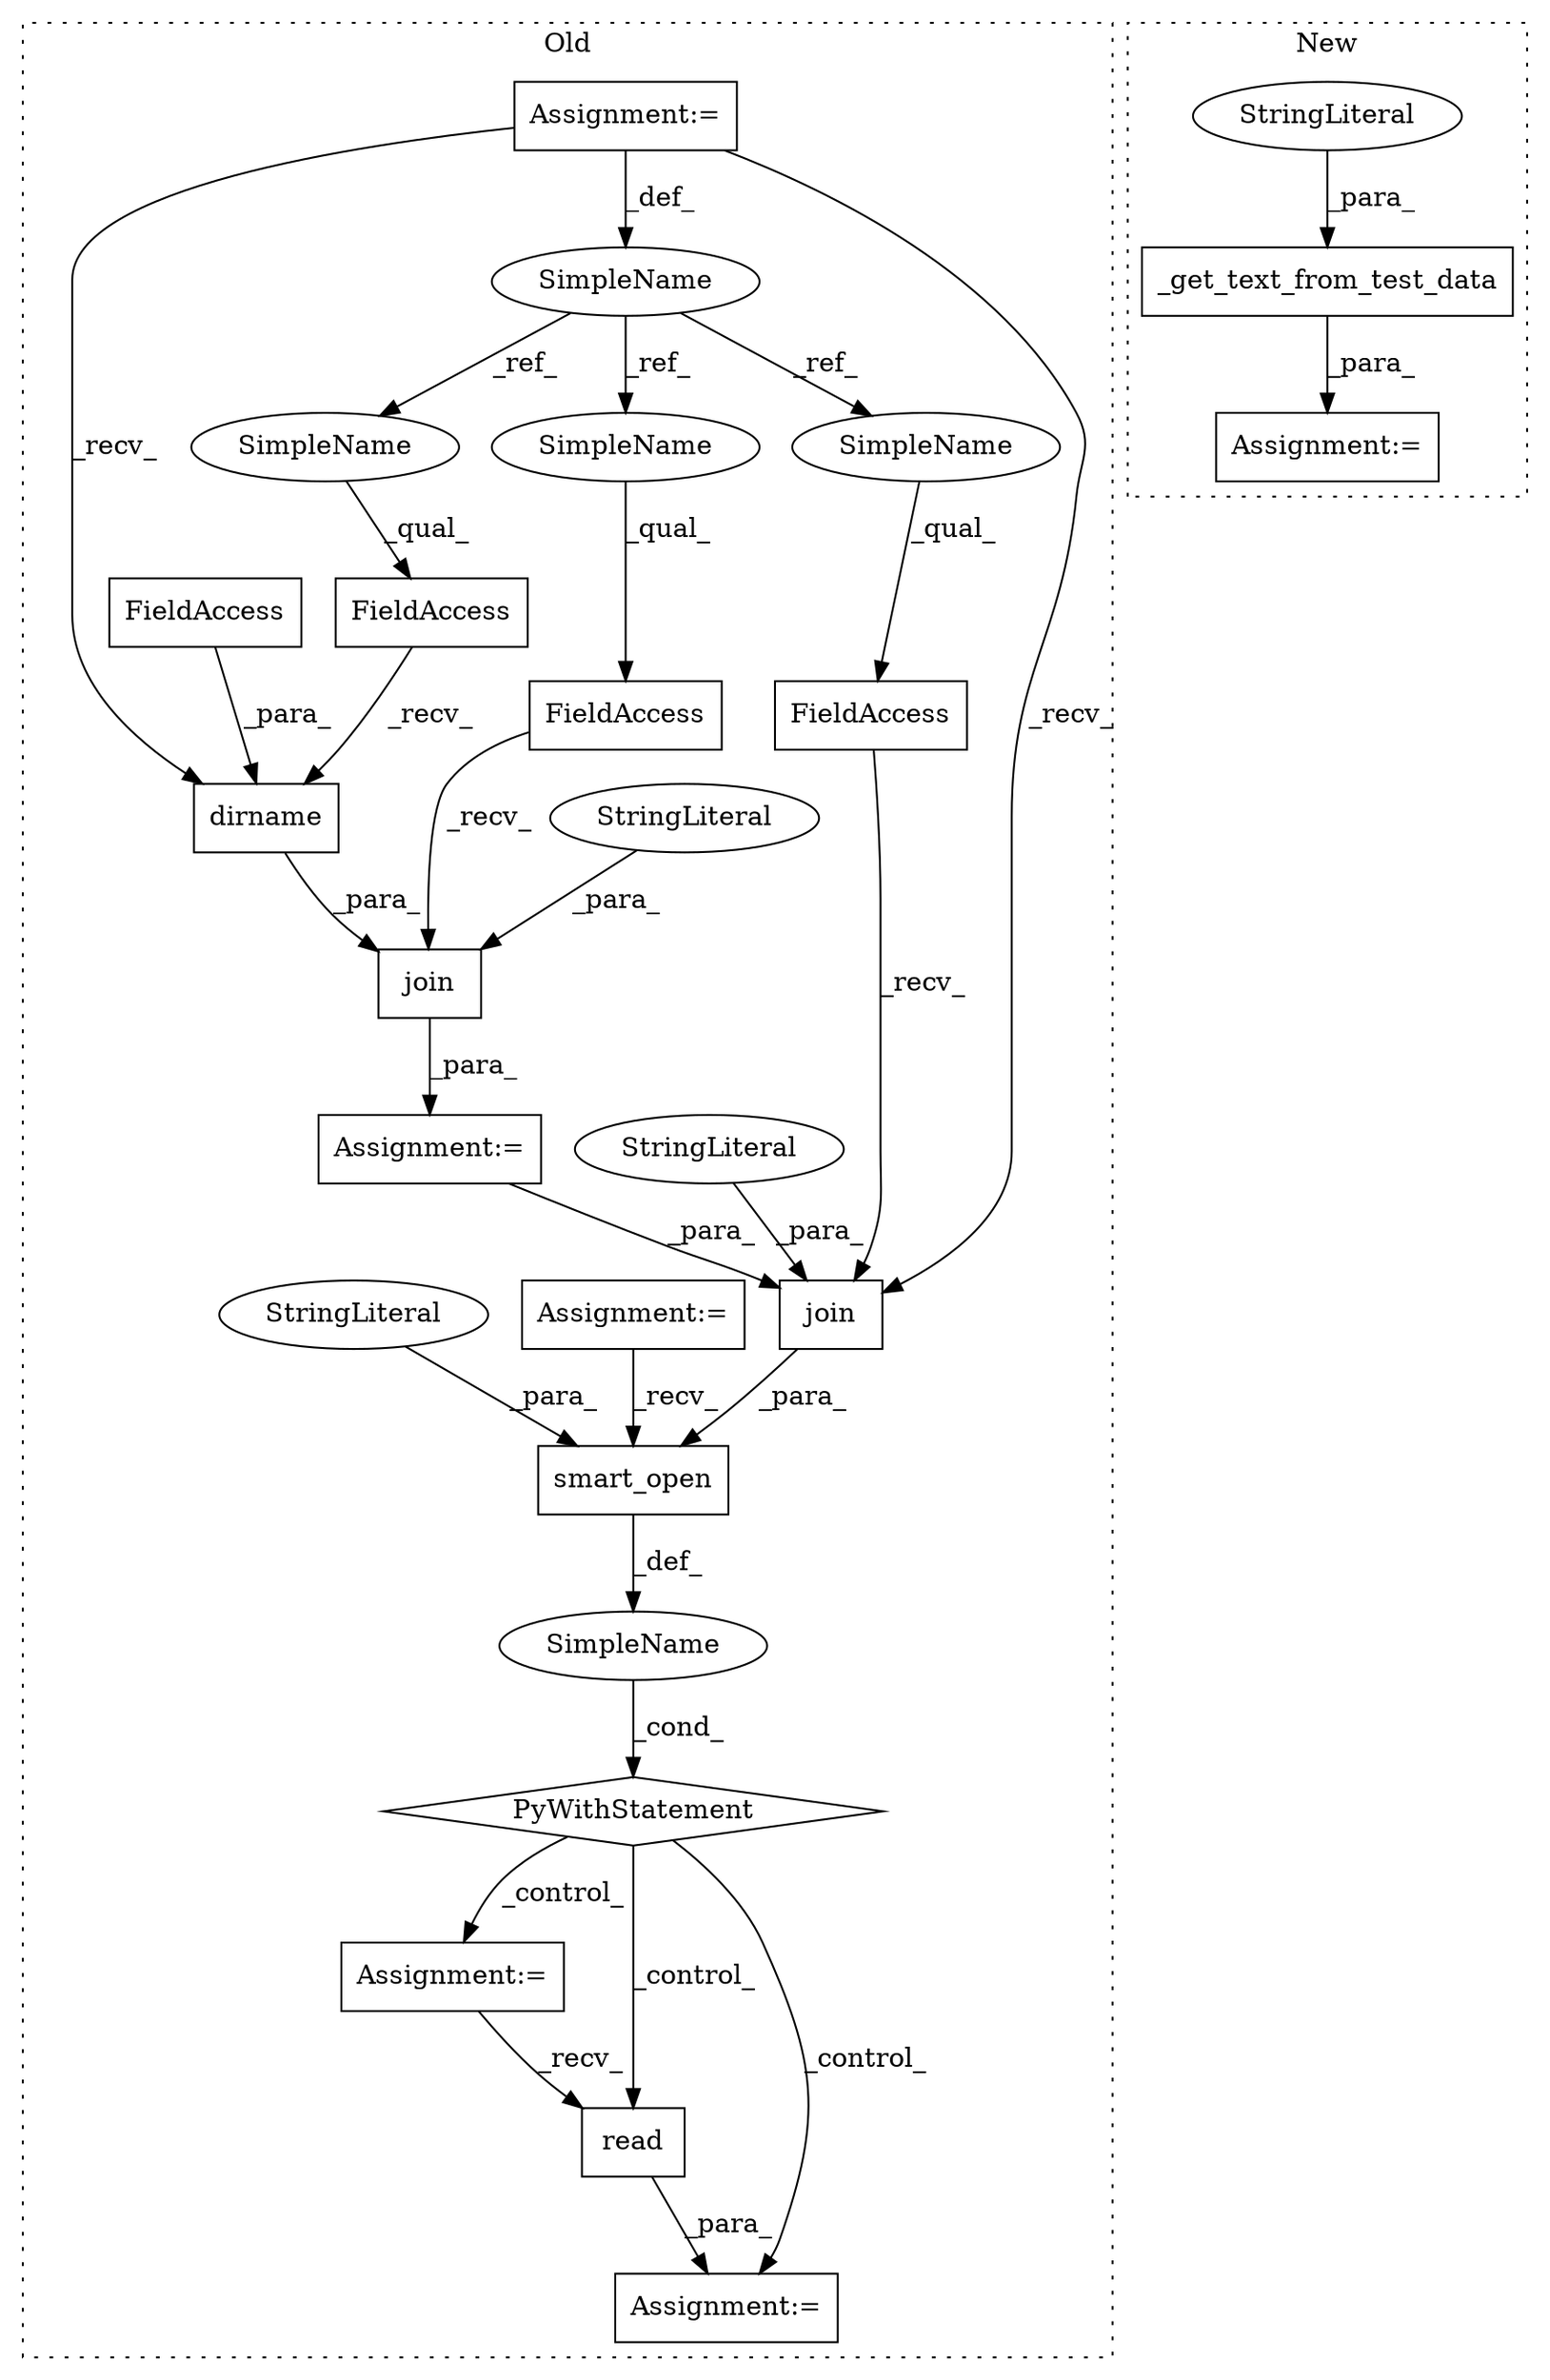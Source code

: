digraph G {
subgraph cluster0 {
1 [label="PyWithStatement" a="104" s="1862,1942" l="10,2" shape="diamond"];
3 [label="SimpleName" a="42" s="" l="" shape="ellipse"];
4 [label="read" a="32" s="1975" l="6" shape="box"];
5 [label="smart_open" a="32" s="1878,1941" l="11,1" shape="box"];
6 [label="join" a="32" s="1287,1329" l="5,1" shape="box"];
7 [label="FieldAccess" a="22" s="1279" l="7" shape="box"];
8 [label="SimpleName" a="42" s="1025" l="2" shape="ellipse"];
9 [label="FieldAccess" a="22" s="1889" l="7" shape="box"];
10 [label="FieldAccess" a="22" s="1292" l="7" shape="box"];
11 [label="join" a="32" s="1897,1936" l="5,1" shape="box"];
13 [label="Assignment:=" a="7" s="1956" l="1" shape="box"];
14 [label="Assignment:=" a="7" s="1025" l="2" shape="box"];
15 [label="Assignment:=" a="7" s="1972" l="1" shape="box"];
16 [label="Assignment:=" a="7" s="1278" l="1" shape="box"];
18 [label="StringLiteral" a="45" s="1911" l="25" shape="ellipse"];
19 [label="StringLiteral" a="45" s="1318" l="11" shape="ellipse"];
20 [label="dirname" a="32" s="1300,1316" l="8,1" shape="box"];
21 [label="FieldAccess" a="22" s="1308" l="8" shape="box"];
22 [label="Assignment:=" a="7" s="1227" l="5" shape="box"];
23 [label="StringLiteral" a="45" s="1938" l="3" shape="ellipse"];
24 [label="SimpleName" a="42" s="1889" l="2" shape="ellipse"];
25 [label="SimpleName" a="42" s="1292" l="2" shape="ellipse"];
26 [label="SimpleName" a="42" s="1279" l="2" shape="ellipse"];
label = "Old";
style="dotted";
}
subgraph cluster1 {
2 [label="_get_text_from_test_data" a="32" s="1280,1325" l="25,1" shape="box"];
12 [label="Assignment:=" a="7" s="1274" l="1" shape="box"];
17 [label="StringLiteral" a="45" s="1305" l="20" shape="ellipse"];
label = "New";
style="dotted";
}
1 -> 15 [label="_control_"];
1 -> 4 [label="_control_"];
1 -> 13 [label="_control_"];
2 -> 12 [label="_para_"];
3 -> 1 [label="_cond_"];
4 -> 15 [label="_para_"];
5 -> 3 [label="_def_"];
6 -> 16 [label="_para_"];
7 -> 6 [label="_recv_"];
8 -> 26 [label="_ref_"];
8 -> 24 [label="_ref_"];
8 -> 25 [label="_ref_"];
9 -> 11 [label="_recv_"];
10 -> 20 [label="_recv_"];
11 -> 5 [label="_para_"];
13 -> 4 [label="_recv_"];
14 -> 20 [label="_recv_"];
14 -> 11 [label="_recv_"];
14 -> 8 [label="_def_"];
16 -> 11 [label="_para_"];
17 -> 2 [label="_para_"];
18 -> 11 [label="_para_"];
19 -> 6 [label="_para_"];
20 -> 6 [label="_para_"];
21 -> 20 [label="_para_"];
22 -> 5 [label="_recv_"];
23 -> 5 [label="_para_"];
24 -> 9 [label="_qual_"];
25 -> 10 [label="_qual_"];
26 -> 7 [label="_qual_"];
}